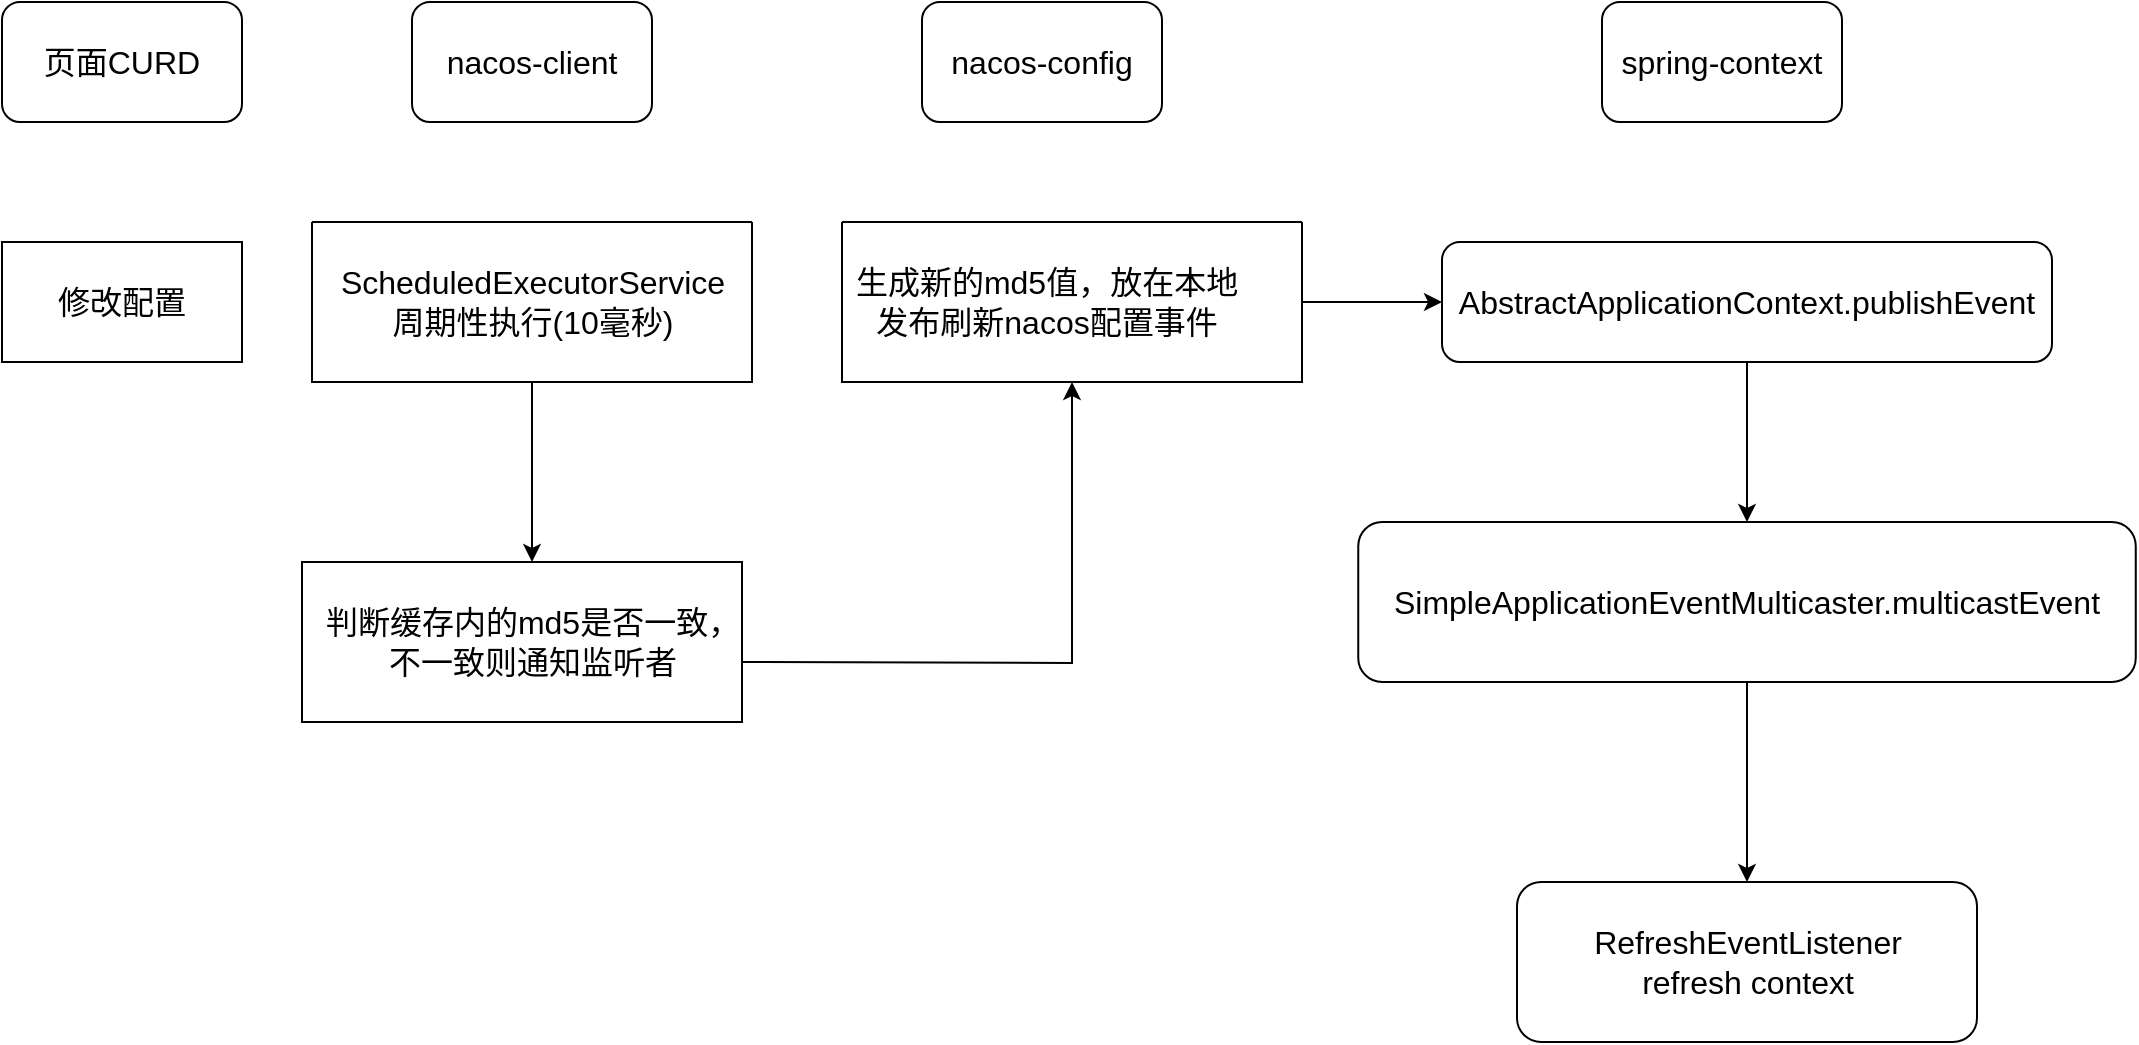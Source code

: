<mxfile version="20.2.3" type="github">
  <diagram id="qQrw84PS0TK_qkx8okuS" name="第 1 页">
    <mxGraphModel dx="1422" dy="881" grid="1" gridSize="10" guides="1" tooltips="1" connect="1" arrows="1" fold="1" page="1" pageScale="1" pageWidth="3300" pageHeight="2339" math="0" shadow="0">
      <root>
        <mxCell id="0" />
        <mxCell id="1" parent="0" />
        <mxCell id="kdKNhfX-OJygKy3O_SWa-2" value="&lt;font style=&quot;font-size: 16px;&quot;&gt;页面CURD&lt;/font&gt;" style="rounded=1;whiteSpace=wrap;html=1;fontSize=16;" vertex="1" parent="1">
          <mxGeometry x="220" y="130" width="120" height="60" as="geometry" />
        </mxCell>
        <mxCell id="kdKNhfX-OJygKy3O_SWa-3" value="&lt;font style=&quot;font-size: 16px;&quot;&gt;nacos-client&lt;/font&gt;" style="rounded=1;whiteSpace=wrap;html=1;fontSize=16;" vertex="1" parent="1">
          <mxGeometry x="425" y="130" width="120" height="60" as="geometry" />
        </mxCell>
        <mxCell id="kdKNhfX-OJygKy3O_SWa-4" value="&lt;font style=&quot;font-size: 16px;&quot;&gt;nacos-config&lt;/font&gt;" style="rounded=1;whiteSpace=wrap;html=1;fontSize=16;" vertex="1" parent="1">
          <mxGeometry x="680" y="130" width="120" height="60" as="geometry" />
        </mxCell>
        <mxCell id="kdKNhfX-OJygKy3O_SWa-41" value="" style="edgeStyle=orthogonalEdgeStyle;rounded=0;orthogonalLoop=1;jettySize=auto;html=1;fontSize=16;fontColor=#000000;" edge="1" parent="1" source="kdKNhfX-OJygKy3O_SWa-5" target="kdKNhfX-OJygKy3O_SWa-35">
          <mxGeometry relative="1" as="geometry" />
        </mxCell>
        <mxCell id="kdKNhfX-OJygKy3O_SWa-5" value="&lt;font style=&quot;font-size: 16px;&quot;&gt;AbstractApplicationContext.publishEvent&lt;/font&gt;" style="rounded=1;whiteSpace=wrap;html=1;fontSize=16;" vertex="1" parent="1">
          <mxGeometry x="940" y="250" width="305" height="60" as="geometry" />
        </mxCell>
        <mxCell id="kdKNhfX-OJygKy3O_SWa-32" style="edgeStyle=orthogonalEdgeStyle;rounded=0;orthogonalLoop=1;jettySize=auto;html=1;exitX=0.5;exitY=1;exitDx=0;exitDy=0;fontSize=16;fontColor=#000000;" edge="1" parent="1" source="kdKNhfX-OJygKy3O_SWa-7">
          <mxGeometry relative="1" as="geometry">
            <mxPoint x="485" y="410" as="targetPoint" />
          </mxGeometry>
        </mxCell>
        <mxCell id="kdKNhfX-OJygKy3O_SWa-7" value="" style="swimlane;startSize=0;fontSize=16;" vertex="1" parent="1">
          <mxGeometry x="375" y="240" width="220" height="80" as="geometry" />
        </mxCell>
        <mxCell id="kdKNhfX-OJygKy3O_SWa-21" value="ScheduledExecutorService&lt;br&gt;周期性执行(10毫秒)" style="text;align=center;verticalAlign=middle;resizable=0;points=[];autosize=1;strokeColor=none;fillColor=none;fontSize=16;html=1;" vertex="1" parent="kdKNhfX-OJygKy3O_SWa-7">
          <mxGeometry y="15" width="220" height="50" as="geometry" />
        </mxCell>
        <mxCell id="kdKNhfX-OJygKy3O_SWa-38" style="edgeStyle=orthogonalEdgeStyle;rounded=0;orthogonalLoop=1;jettySize=auto;html=1;exitX=1;exitY=0.5;exitDx=0;exitDy=0;entryX=0;entryY=0.5;entryDx=0;entryDy=0;fontSize=16;fontColor=#000000;" edge="1" parent="1" source="kdKNhfX-OJygKy3O_SWa-17" target="kdKNhfX-OJygKy3O_SWa-5">
          <mxGeometry relative="1" as="geometry" />
        </mxCell>
        <mxCell id="kdKNhfX-OJygKy3O_SWa-17" value="" style="swimlane;startSize=0;fontSize=16;" vertex="1" parent="1">
          <mxGeometry x="640" y="240" width="230" height="80" as="geometry" />
        </mxCell>
        <mxCell id="kdKNhfX-OJygKy3O_SWa-18" value="生成新的md5值，放在本地&lt;br&gt;发布刷新nacos配置事件" style="text;align=center;verticalAlign=middle;resizable=0;points=[];autosize=1;strokeColor=none;fillColor=none;fontSize=16;html=1;" vertex="1" parent="kdKNhfX-OJygKy3O_SWa-17">
          <mxGeometry x="-3" y="15" width="210" height="50" as="geometry" />
        </mxCell>
        <mxCell id="kdKNhfX-OJygKy3O_SWa-23" value="" style="group" vertex="1" connectable="0" parent="1">
          <mxGeometry x="370" y="410" width="230" height="80" as="geometry" />
        </mxCell>
        <mxCell id="kdKNhfX-OJygKy3O_SWa-24" value="" style="group" vertex="1" connectable="0" parent="kdKNhfX-OJygKy3O_SWa-23">
          <mxGeometry width="230" height="80" as="geometry" />
        </mxCell>
        <mxCell id="kdKNhfX-OJygKy3O_SWa-15" value="" style="rounded=0;whiteSpace=wrap;html=1;labelBackgroundColor=#FFFFFF;fontSize=16;fontColor=#000000;" vertex="1" parent="kdKNhfX-OJygKy3O_SWa-24">
          <mxGeometry width="220" height="80" as="geometry" />
        </mxCell>
        <mxCell id="kdKNhfX-OJygKy3O_SWa-22" value="判断缓存内的md5是否一致，&lt;br&gt;不一致则通知监听者" style="text;align=center;verticalAlign=middle;resizable=0;points=[];autosize=1;strokeColor=none;fillColor=none;fontSize=16;html=1;" vertex="1" parent="kdKNhfX-OJygKy3O_SWa-24">
          <mxGeometry y="15" width="230" height="50" as="geometry" />
        </mxCell>
        <mxCell id="kdKNhfX-OJygKy3O_SWa-28" style="edgeStyle=orthogonalEdgeStyle;rounded=0;orthogonalLoop=1;jettySize=auto;html=1;entryX=0.5;entryY=1;entryDx=0;entryDy=0;fontSize=16;fontColor=#000000;" edge="1" parent="1" target="kdKNhfX-OJygKy3O_SWa-17">
          <mxGeometry relative="1" as="geometry">
            <mxPoint x="590" y="460" as="sourcePoint" />
          </mxGeometry>
        </mxCell>
        <mxCell id="kdKNhfX-OJygKy3O_SWa-33" value="修改配置" style="rounded=0;whiteSpace=wrap;html=1;labelBackgroundColor=#FFFFFF;fontSize=16;fontColor=#000000;" vertex="1" parent="1">
          <mxGeometry x="220" y="250" width="120" height="60" as="geometry" />
        </mxCell>
        <mxCell id="kdKNhfX-OJygKy3O_SWa-44" style="edgeStyle=orthogonalEdgeStyle;rounded=0;orthogonalLoop=1;jettySize=auto;html=1;entryX=0.5;entryY=0;entryDx=0;entryDy=0;fontSize=16;fontColor=#000000;" edge="1" parent="1" source="kdKNhfX-OJygKy3O_SWa-35" target="kdKNhfX-OJygKy3O_SWa-43">
          <mxGeometry relative="1" as="geometry" />
        </mxCell>
        <mxCell id="kdKNhfX-OJygKy3O_SWa-35" value="SimpleApplicationEventMulticaster.multicastEvent" style="rounded=1;whiteSpace=wrap;html=1;labelBackgroundColor=#FFFFFF;fontSize=16;fontColor=#000000;" vertex="1" parent="1">
          <mxGeometry x="898.13" y="390" width="388.75" height="80" as="geometry" />
        </mxCell>
        <mxCell id="kdKNhfX-OJygKy3O_SWa-39" value="&lt;font style=&quot;font-size: 16px;&quot;&gt;spring-context&lt;/font&gt;" style="rounded=1;whiteSpace=wrap;html=1;fontSize=16;" vertex="1" parent="1">
          <mxGeometry x="1020" y="130" width="120" height="60" as="geometry" />
        </mxCell>
        <mxCell id="kdKNhfX-OJygKy3O_SWa-43" value="RefreshEventListener&lt;br&gt;refresh context" style="rounded=1;whiteSpace=wrap;html=1;labelBackgroundColor=#FFFFFF;fontSize=16;fontColor=#000000;" vertex="1" parent="1">
          <mxGeometry x="977.5" y="570" width="230" height="80" as="geometry" />
        </mxCell>
      </root>
    </mxGraphModel>
  </diagram>
</mxfile>
